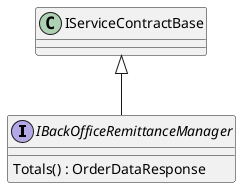 @startuml
interface IBackOfficeRemittanceManager {
    Totals() : OrderDataResponse
}
IServiceContractBase <|-- IBackOfficeRemittanceManager
@enduml
